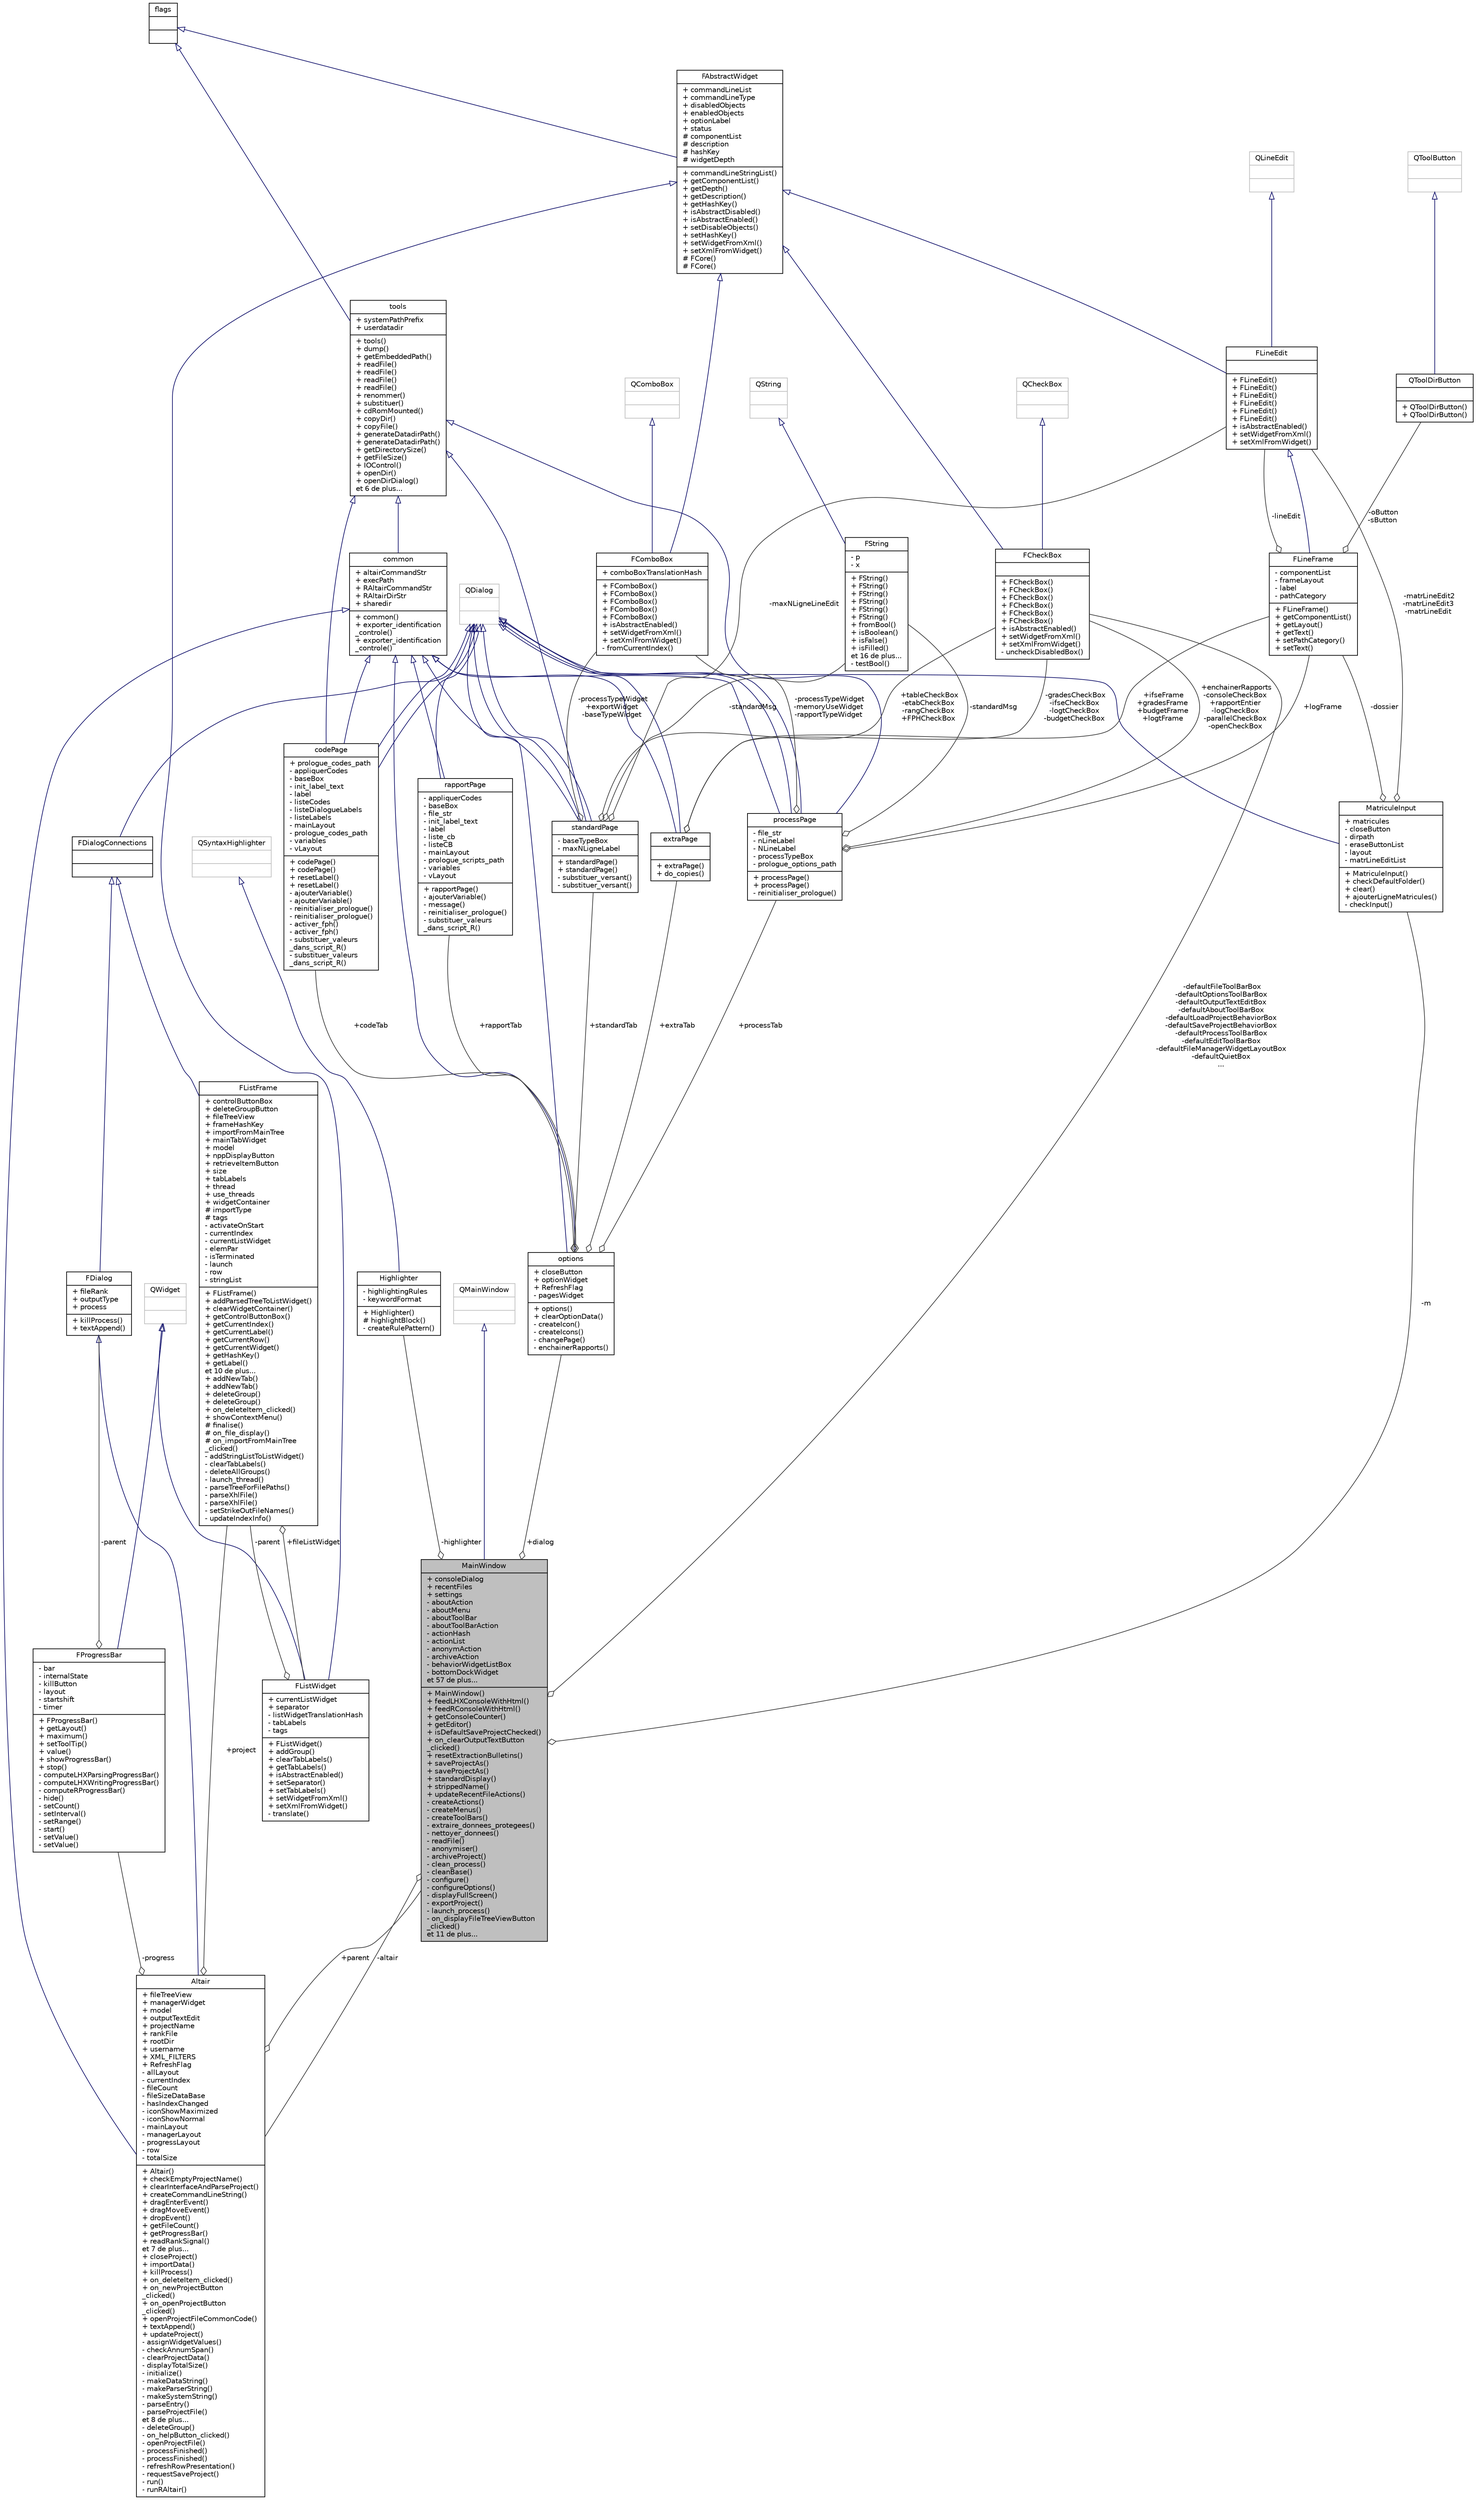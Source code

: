 digraph "MainWindow"
{
 // INTERACTIVE_SVG=YES
  edge [fontname="Helvetica",fontsize="10",labelfontname="Helvetica",labelfontsize="10"];
  node [fontname="Helvetica",fontsize="10",shape=record];
  Node2 [label="{MainWindow\n|+ consoleDialog\l+ recentFiles\l+ settings\l- aboutAction\l- aboutMenu\l- aboutToolBar\l- aboutToolBarAction\l- actionHash\l- actionList\l- anonymAction\l- archiveAction\l- behaviorWidgetListBox\l- bottomDockWidget\let 57 de plus...\l|+ MainWindow()\l+ feedLHXConsoleWithHtml()\l+ feedRConsoleWithHtml()\l+ getConsoleCounter()\l+ getEditor()\l+ isDefaultSaveProjectChecked()\l+ on_clearOutputTextButton\l_clicked()\l+ resetExtractionBulletins()\l+ saveProjectAs()\l+ saveProjectAs()\l+ standardDisplay()\l+ strippedName()\l+ updateRecentFileActions()\l- createActions()\l- createMenus()\l- createToolBars()\l- extraire_donnees_protegees()\l- nettoyer_donnees()\l- readFile()\l- anonymiser()\l- archiveProject()\l- clean_process()\l- cleanBase()\l- configure()\l- configureOptions()\l- displayFullScreen()\l- exportProject()\l- launch_process()\l- on_displayFileTreeViewButton\l_clicked()\let 11 de plus...\l}",height=0.2,width=0.4,color="black", fillcolor="grey75", style="filled", fontcolor="black"];
  Node3 -> Node2 [dir="back",color="midnightblue",fontsize="10",style="solid",arrowtail="onormal",fontname="Helvetica"];
  Node3 [label="{QMainWindow\n||}",height=0.2,width=0.4,color="grey75", fillcolor="white", style="filled"];
  Node4 -> Node2 [color="grey25",fontsize="10",style="solid",label=" -highlighter" ,arrowhead="odiamond",fontname="Helvetica"];
  Node4 [label="{Highlighter\n|- highlightingRules\l- keywordFormat\l|+ Highlighter()\l# highlightBlock()\l- createRulePattern()\l}",height=0.2,width=0.4,color="black", fillcolor="white", style="filled",URL="$class_highlighter.html"];
  Node5 -> Node4 [dir="back",color="midnightblue",fontsize="10",style="solid",arrowtail="onormal",fontname="Helvetica"];
  Node5 [label="{QSyntaxHighlighter\n||}",height=0.2,width=0.4,color="grey75", fillcolor="white", style="filled"];
  Node6 -> Node2 [color="grey25",fontsize="10",style="solid",label=" +dialog" ,arrowhead="odiamond",fontname="Helvetica"];
  Node6 [label="{options\n|+ closeButton\l+ optionWidget\l+ RefreshFlag\l- pagesWidget\l|+ options()\l+ clearOptionData()\l- createIcon()\l- createIcons()\l- changePage()\l- enchainerRapports()\l}",height=0.2,width=0.4,color="black", fillcolor="white", style="filled",URL="$classoptions.html",tooltip="Classe de l&#39;onglet Codes, qui permet de saisir manuellement les codes de paye de certaines catégories..."];
  Node7 -> Node6 [dir="back",color="midnightblue",fontsize="10",style="solid",arrowtail="onormal",fontname="Helvetica"];
  Node7 [label="{QDialog\n||}",height=0.2,width=0.4,color="grey75", fillcolor="white", style="filled"];
  Node8 -> Node6 [dir="back",color="midnightblue",fontsize="10",style="solid",arrowtail="onormal",fontname="Helvetica"];
  Node8 [label="{common\n|+ altairCommandStr\l+ execPath\l+ RAltairCommandStr\l+ RAltairDirStr\l+ sharedir\l|+ common()\l+ exporter_identification\l_controle()\l+ exporter_identification\l_controle()\l}",height=0.2,width=0.4,color="black", fillcolor="white", style="filled",URL="$classcommon.html",tooltip="Classe dérivée de la classe tools ajoutant des fonctionnalités de communication de l&#39;interface vers l..."];
  Node9 -> Node8 [dir="back",color="midnightblue",fontsize="10",style="solid",arrowtail="onormal",fontname="Helvetica"];
  Node9 [label="{tools\n|+ systemPathPrefix\l+ userdatadir\l|+ tools()\l+ dump()\l+ getEmbeddedPath()\l+ readFile()\l+ readFile()\l+ readFile()\l+ readFile()\l+ renommer()\l+ substituer()\l+ cdRomMounted()\l+ copyDir()\l+ copyFile()\l+ generateDatadirPath()\l+ generateDatadirPath()\l+ getDirectorySize()\l+ getFileSize()\l+ IOControl()\l+ openDir()\l+ openDirDialog()\let 6 de plus...\l}",height=0.2,width=0.4,color="black", fillcolor="white", style="filled",URL="$classtools.html"];
  Node10 -> Node9 [dir="back",color="midnightblue",fontsize="10",style="solid",arrowtail="onormal",fontname="Helvetica"];
  Node10 [label="{flags\n||}",height=0.2,width=0.4,color="black", fillcolor="white", style="filled",URL="$classflags.html"];
  Node11 -> Node6 [color="grey25",fontsize="10",style="solid",label=" +processTab" ,arrowhead="odiamond",fontname="Helvetica"];
  Node11 [label="{processPage\n|- file_str\l- nLineLabel\l- NLineLabel\l- processTypeBox\l- prologue_options_path\l|+ processPage()\l+ processPage()\l- reinitialiser_prologue()\l}",height=0.2,width=0.4,color="black", fillcolor="white", style="filled",URL="$classprocess_page.html",tooltip="Classe de l&#39;onglet Traitement du dialgue d&#39;options. "];
  Node7 -> Node11 [dir="back",color="midnightblue",fontsize="10",style="solid",arrowtail="onormal",fontname="Helvetica"];
  Node8 -> Node11 [dir="back",color="midnightblue",fontsize="10",style="solid",arrowtail="onormal",fontname="Helvetica"];
  Node7 -> Node11 [dir="back",color="midnightblue",fontsize="10",style="solid",arrowtail="onormal",fontname="Helvetica"];
  Node9 -> Node11 [dir="back",color="midnightblue",fontsize="10",style="solid",arrowtail="onormal",fontname="Helvetica"];
  Node12 -> Node11 [color="grey25",fontsize="10",style="solid",label=" -processTypeWidget\n-memoryUseWidget\n-rapportTypeWidget" ,arrowhead="odiamond",fontname="Helvetica"];
  Node12 [label="{FComboBox\n|+ comboBoxTranslationHash\l|+ FComboBox()\l+ FComboBox()\l+ FComboBox()\l+ FComboBox()\l+ FComboBox()\l+ isAbstractEnabled()\l+ setWidgetFromXml()\l+ setXmlFromWidget()\l- fromCurrentIndex()\l}",height=0.2,width=0.4,color="black", fillcolor="white", style="filled",URL="$class_f_combo_box.html"];
  Node13 -> Node12 [dir="back",color="midnightblue",fontsize="10",style="solid",arrowtail="onormal",fontname="Helvetica"];
  Node13 [label="{QComboBox\n||}",height=0.2,width=0.4,color="grey75", fillcolor="white", style="filled"];
  Node14 -> Node12 [dir="back",color="midnightblue",fontsize="10",style="solid",arrowtail="onormal",fontname="Helvetica"];
  Node14 [label="{FAbstractWidget\n|+ commandLineList\l+ commandLineType\l+ disabledObjects\l+ enabledObjects\l+ optionLabel\l+ status\l# componentList\l# description\l# hashKey\l# widgetDepth\l|+ commandLineStringList()\l+ getComponentList()\l+ getDepth()\l+ getDescription()\l+ getHashKey()\l+ isAbstractDisabled()\l+ isAbstractEnabled()\l+ setDisableObjects()\l+ setHashKey()\l+ setWidgetFromXml()\l+ setXmlFromWidget()\l# FCore()\l# FCore()\l}",height=0.2,width=0.4,color="black", fillcolor="white", style="filled",URL="$class_f_abstract_widget.html"];
  Node10 -> Node14 [dir="back",color="midnightblue",fontsize="10",style="solid",arrowtail="onormal",fontname="Helvetica"];
  Node15 -> Node11 [color="grey25",fontsize="10",style="solid",label=" +logFrame" ,arrowhead="odiamond",fontname="Helvetica"];
  Node15 [label="{FLineFrame\n|- componentList\l- frameLayout\l- label\l- pathCategory\l|+ FLineFrame()\l+ getComponentList()\l+ getLayout()\l+ getText()\l+ setPathCategory()\l+ setText()\l}",height=0.2,width=0.4,color="black", fillcolor="white", style="filled",URL="$class_f_line_frame.html",tooltip="Ligne de saisie de texte FLineEdit enrichie de fonctionnalités. "];
  Node16 -> Node15 [dir="back",color="midnightblue",fontsize="10",style="solid",arrowtail="onormal",fontname="Helvetica"];
  Node16 [label="{FLineEdit\n||+ FLineEdit()\l+ FLineEdit()\l+ FLineEdit()\l+ FLineEdit()\l+ FLineEdit()\l+ FLineEdit()\l+ isAbstractEnabled()\l+ setWidgetFromXml()\l+ setXmlFromWidget()\l}",height=0.2,width=0.4,color="black", fillcolor="white", style="filled",URL="$class_f_line_edit.html"];
  Node17 -> Node16 [dir="back",color="midnightblue",fontsize="10",style="solid",arrowtail="onormal",fontname="Helvetica"];
  Node17 [label="{QLineEdit\n||}",height=0.2,width=0.4,color="grey75", fillcolor="white", style="filled"];
  Node14 -> Node16 [dir="back",color="midnightblue",fontsize="10",style="solid",arrowtail="onormal",fontname="Helvetica"];
  Node18 -> Node15 [color="grey25",fontsize="10",style="solid",label=" -oButton\n-sButton" ,arrowhead="odiamond",fontname="Helvetica"];
  Node18 [label="{QToolDirButton\n||+ QToolDirButton()\l+ QToolDirButton()\l}",height=0.2,width=0.4,color="black", fillcolor="white", style="filled",URL="$class_q_tool_dir_button.html"];
  Node19 -> Node18 [dir="back",color="midnightblue",fontsize="10",style="solid",arrowtail="onormal",fontname="Helvetica"];
  Node19 [label="{QToolButton\n||}",height=0.2,width=0.4,color="grey75", fillcolor="white", style="filled"];
  Node16 -> Node15 [color="grey25",fontsize="10",style="solid",label=" -lineEdit" ,arrowhead="odiamond",fontname="Helvetica"];
  Node20 -> Node11 [color="grey25",fontsize="10",style="solid",label=" -standardMsg" ,arrowhead="odiamond",fontname="Helvetica"];
  Node20 [label="{FString\n|- p\l- x\l|+ FString()\l+ FString()\l+ FString()\l+ FString()\l+ FString()\l+ FString()\l+ fromBool()\l+ isBoolean()\l+ isFalse()\l+ isFilled()\let 16 de plus...\l- testBool()\l}",height=0.2,width=0.4,color="black", fillcolor="white", style="filled",URL="$class_f_string.html",tooltip="Chaîne de caractères fonctionnelle. "];
  Node21 -> Node20 [dir="back",color="midnightblue",fontsize="10",style="solid",arrowtail="onormal",fontname="Helvetica"];
  Node21 [label="{QString\n||}",height=0.2,width=0.4,color="grey75", fillcolor="white", style="filled"];
  Node22 -> Node11 [color="grey25",fontsize="10",style="solid",label=" +enchainerRapports\n-consoleCheckBox\n+rapportEntier\n-logCheckBox\n-parallelCheckBox\n-openCheckBox" ,arrowhead="odiamond",fontname="Helvetica"];
  Node22 [label="{FCheckBox\n||+ FCheckBox()\l+ FCheckBox()\l+ FCheckBox()\l+ FCheckBox()\l+ FCheckBox()\l+ FCheckBox()\l+ isAbstractEnabled()\l+ setWidgetFromXml()\l+ setXmlFromWidget()\l- uncheckDisabledBox()\l}",height=0.2,width=0.4,color="black", fillcolor="white", style="filled",URL="$class_f_check_box.html"];
  Node23 -> Node22 [dir="back",color="midnightblue",fontsize="10",style="solid",arrowtail="onormal",fontname="Helvetica"];
  Node23 [label="{QCheckBox\n||}",height=0.2,width=0.4,color="grey75", fillcolor="white", style="filled"];
  Node14 -> Node22 [dir="back",color="midnightblue",fontsize="10",style="solid",arrowtail="onormal",fontname="Helvetica"];
  Node24 -> Node6 [color="grey25",fontsize="10",style="solid",label=" +standardTab" ,arrowhead="odiamond",fontname="Helvetica"];
  Node24 [label="{standardPage\n|- baseTypeBox\l- maxNLigneLabel\l|+ standardPage()\l+ standardPage()\l- substituer_versant()\l- substituer_versant()\l}",height=0.2,width=0.4,color="black", fillcolor="white", style="filled",URL="$classstandard_page.html",tooltip="Classe de l&#39;onglet \"Format des bases\" du dialogue d&#39;options. "];
  Node7 -> Node24 [dir="back",color="midnightblue",fontsize="10",style="solid",arrowtail="onormal",fontname="Helvetica"];
  Node8 -> Node24 [dir="back",color="midnightblue",fontsize="10",style="solid",arrowtail="onormal",fontname="Helvetica"];
  Node7 -> Node24 [dir="back",color="midnightblue",fontsize="10",style="solid",arrowtail="onormal",fontname="Helvetica"];
  Node9 -> Node24 [dir="back",color="midnightblue",fontsize="10",style="solid",arrowtail="onormal",fontname="Helvetica"];
  Node12 -> Node24 [color="grey25",fontsize="10",style="solid",label=" -processTypeWidget\n+exportWidget\n-baseTypeWidget" ,arrowhead="odiamond",fontname="Helvetica"];
  Node20 -> Node24 [color="grey25",fontsize="10",style="solid",label=" -standardMsg" ,arrowhead="odiamond",fontname="Helvetica"];
  Node16 -> Node24 [color="grey25",fontsize="10",style="solid",label=" -maxNLigneLineEdit" ,arrowhead="odiamond",fontname="Helvetica"];
  Node22 -> Node24 [color="grey25",fontsize="10",style="solid",label=" +tableCheckBox\n-etabCheckBox\n-rangCheckBox\n+FPHCheckBox" ,arrowhead="odiamond",fontname="Helvetica"];
  Node25 -> Node6 [color="grey25",fontsize="10",style="solid",label=" +extraTab" ,arrowhead="odiamond",fontname="Helvetica"];
  Node25 [label="{extraPage\n||+ extraPage()\l+ do_copies()\l}",height=0.2,width=0.4,color="black", fillcolor="white", style="filled",URL="$classextra_page.html",tooltip="Classe de l&#39;onglet Extra permettant d&#39;importer les fichiers auxiliaires optionnels (correspondance bu..."];
  Node7 -> Node25 [dir="back",color="midnightblue",fontsize="10",style="solid",arrowtail="onormal",fontname="Helvetica"];
  Node8 -> Node25 [dir="back",color="midnightblue",fontsize="10",style="solid",arrowtail="onormal",fontname="Helvetica"];
  Node15 -> Node25 [color="grey25",fontsize="10",style="solid",label=" +ifseFrame\n+gradesFrame\n+budgetFrame\n+logtFrame" ,arrowhead="odiamond",fontname="Helvetica"];
  Node22 -> Node25 [color="grey25",fontsize="10",style="solid",label=" -gradesCheckBox\n-ifseCheckBox\n-logtCheckBox\n-budgetCheckBox" ,arrowhead="odiamond",fontname="Helvetica"];
  Node26 -> Node6 [color="grey25",fontsize="10",style="solid",label=" +rapportTab" ,arrowhead="odiamond",fontname="Helvetica"];
  Node26 [label="{rapportPage\n|- appliquerCodes\l- baseBox\l- file_str\l- init_label_text\l- label\l- liste_cb\l- listeCB\l- mainLayout\l- prologue_scripts_path\l- variables\l- vLayout\l|+ rapportPage()\l- ajouterVariable()\l- message()\l- reinitialiser_prologue()\l- substituer_valeurs\l_dans_script_R()\l}",height=0.2,width=0.4,color="black", fillcolor="white", style="filled",URL="$classrapport_page.html"];
  Node7 -> Node26 [dir="back",color="midnightblue",fontsize="10",style="solid",arrowtail="onormal",fontname="Helvetica"];
  Node8 -> Node26 [dir="back",color="midnightblue",fontsize="10",style="solid",arrowtail="onormal",fontname="Helvetica"];
  Node27 -> Node6 [color="grey25",fontsize="10",style="solid",label=" +codeTab" ,arrowhead="odiamond",fontname="Helvetica"];
  Node27 [label="{codePage\n|+ prologue_codes_path\l- appliquerCodes\l- baseBox\l- init_label_text\l- label\l- listeCodes\l- listeDialogueLabels\l- listeLabels\l- mainLayout\l- prologue_codes_path\l- variables\l- vLayout\l|+ codePage()\l+ codePage()\l+ resetLabel()\l+ resetLabel()\l- ajouterVariable()\l- ajouterVariable()\l- reinitialiser_prologue()\l- reinitialiser_prologue()\l- activer_fph()\l- activer_fph()\l- substituer_valeurs\l_dans_script_R()\l- substituer_valeurs\l_dans_script_R()\l}",height=0.2,width=0.4,color="black", fillcolor="white", style="filled",URL="$classcode_page.html",tooltip="Classe de l&#39;onglet Codes permettant d&#39;exporter des codes de paye manuellement spécifiés vers les scri..."];
  Node7 -> Node27 [dir="back",color="midnightblue",fontsize="10",style="solid",arrowtail="onormal",fontname="Helvetica"];
  Node8 -> Node27 [dir="back",color="midnightblue",fontsize="10",style="solid",arrowtail="onormal",fontname="Helvetica"];
  Node7 -> Node27 [dir="back",color="midnightblue",fontsize="10",style="solid",arrowtail="onormal",fontname="Helvetica"];
  Node9 -> Node27 [dir="back",color="midnightblue",fontsize="10",style="solid",arrowtail="onormal",fontname="Helvetica"];
  Node28 -> Node2 [color="grey25",fontsize="10",style="solid",label=" -m" ,arrowhead="odiamond",fontname="Helvetica"];
  Node28 [label="{MatriculeInput\n|+ matricules\l- closeButton\l- dirpath\l- eraseButtonList\l- layout\l- matrLineEditList\l|+ MatriculeInput()\l+ checkDefaultFolder()\l+ clear()\l+ ajouterLigneMatricules()\l- checkInput()\l}",height=0.2,width=0.4,color="black", fillcolor="white", style="filled",URL="$class_matricule_input.html",tooltip="Classe permettant de construire un dialogue d&#39;extraction des bulletins de paye par matricule..."];
  Node7 -> Node28 [dir="back",color="midnightblue",fontsize="10",style="solid",arrowtail="onormal",fontname="Helvetica"];
  Node15 -> Node28 [color="grey25",fontsize="10",style="solid",label=" -dossier" ,arrowhead="odiamond",fontname="Helvetica"];
  Node16 -> Node28 [color="grey25",fontsize="10",style="solid",label=" -matrLineEdit2\n-matrLineEdit3\n-matrLineEdit" ,arrowhead="odiamond",fontname="Helvetica"];
  Node22 -> Node2 [color="grey25",fontsize="10",style="solid",label=" -defaultFileToolBarBox\n-defaultOptionsToolBarBox\n-defaultOutputTextEditBox\n-defaultAboutToolBarBox\n-defaultLoadProjectBehaviorBox\n-defaultSaveProjectBehaviorBox\n-defaultProcessToolBarBox\n-defaultEditToolBarBox\n-defaultFileManagerWidgetLayoutBox\n-defaultQuietBox\n..." ,arrowhead="odiamond",fontname="Helvetica"];
  Node29 -> Node2 [color="grey25",fontsize="10",style="solid",label=" -altair" ,arrowhead="odiamond",fontname="Helvetica"];
  Node29 [label="{Altair\n|+ fileTreeView\l+ managerWidget\l+ model\l+ outputTextEdit\l+ projectName\l+ rankFile\l+ rootDir\l+ username\l+ XML_FILTERS\l+ RefreshFlag\l- allLayout\l- currentIndex\l- fileCount\l- fileSizeDataBase\l- hasIndexChanged\l- iconShowMaximized\l- iconShowNormal\l- mainLayout\l- managerLayout\l- progressLayout\l- row\l- totalSize\l|+ Altair()\l+ checkEmptyProjectName()\l+ clearInterfaceAndParseProject()\l+ createCommandLineString()\l+ dragEnterEvent()\l+ dragMoveEvent()\l+ dropEvent()\l+ getFileCount()\l+ getProgressBar()\l+ readRankSignal()\let 7 de plus...\l+ closeProject()\l+ importData()\l+ killProcess()\l+ on_deleteItem_clicked()\l+ on_newProjectButton\l_clicked()\l+ on_openProjectButton\l_clicked()\l+ openProjectFileCommonCode()\l+ textAppend()\l+ updateProject()\l- assignWidgetValues()\l- checkAnnumSpan()\l- clearProjectData()\l- displayTotalSize()\l- initialize()\l- makeDataString()\l- makeParserString()\l- makeSystemString()\l- parseEntry()\l- parseProjectFile()\let 8 de plus...\l- deleteGroup()\l- on_helpButton_clicked()\l- openProjectFile()\l- processFinished()\l- processFinished()\l- refreshRowPresentation()\l- requestSaveProject()\l- run()\l- runRAltair()\l}",height=0.2,width=0.4,color="black", fillcolor="white", style="filled",URL="$class_altair.html",tooltip="Classe Altair, agent de la classe MainWindow qui implémente les fonctions globales de l&#39;interface gra..."];
  Node30 -> Node29 [dir="back",color="midnightblue",fontsize="10",style="solid",arrowtail="onormal",fontname="Helvetica"];
  Node30 [label="{FDialog\n|+ fileRank\l+ outputType\l+ process\l|+ killProcess()\l+ textAppend()\l}",height=0.2,width=0.4,color="black", fillcolor="white", style="filled",URL="$class_f_dialog.html"];
  Node31 -> Node30 [dir="back",color="midnightblue",fontsize="10",style="solid",arrowtail="onormal",fontname="Helvetica"];
  Node31 [label="{FDialogConnections\n||}",height=0.2,width=0.4,color="black", fillcolor="white", style="filled",URL="$class_f_dialog_connections.html"];
  Node7 -> Node31 [dir="back",color="midnightblue",fontsize="10",style="solid",arrowtail="onormal",fontname="Helvetica"];
  Node8 -> Node29 [dir="back",color="midnightblue",fontsize="10",style="solid",arrowtail="onormal",fontname="Helvetica"];
  Node32 -> Node29 [color="grey25",fontsize="10",style="solid",label=" -progress" ,arrowhead="odiamond",fontname="Helvetica"];
  Node32 [label="{FProgressBar\n|- bar\l- internalState\l- killButton\l- layout\l- startshift\l- timer\l|+ FProgressBar()\l+ getLayout()\l+ maximum()\l+ setToolTip()\l+ value()\l+ showProgressBar()\l+ stop()\l- computeLHXParsingProgressBar()\l- computeLHXWritingProgressBar()\l- computeRProgressBar()\l- hide()\l- setCount()\l- setInterval()\l- setRange()\l- start()\l- setValue()\l- setValue()\l}",height=0.2,width=0.4,color="black", fillcolor="white", style="filled",URL="$class_f_progress_bar.html"];
  Node33 -> Node32 [dir="back",color="midnightblue",fontsize="10",style="solid",arrowtail="onormal",fontname="Helvetica"];
  Node33 [label="{QWidget\n||}",height=0.2,width=0.4,color="grey75", fillcolor="white", style="filled"];
  Node30 -> Node32 [color="grey25",fontsize="10",style="solid",label=" -parent" ,arrowhead="odiamond",fontname="Helvetica"];
  Node34 -> Node29 [color="grey25",fontsize="10",style="solid",label=" +project" ,arrowhead="odiamond",fontname="Helvetica"];
  Node34 [label="{FListFrame\n|+ controlButtonBox\l+ deleteGroupButton\l+ fileTreeView\l+ frameHashKey\l+ importFromMainTree\l+ mainTabWidget\l+ model\l+ nppDisplayButton\l+ retrieveItemButton\l+ size\l+ tabLabels\l+ thread\l+ use_threads\l+ widgetContainer\l# importType\l# tags\l- activateOnStart\l- currentIndex\l- currentListWidget\l- elemPar\l- isTerminated\l- launch\l- row\l- stringList\l|+ FListFrame()\l+ addParsedTreeToListWidget()\l+ clearWidgetContainer()\l+ getControlButtonBox()\l+ getCurrentIndex()\l+ getCurrentLabel()\l+ getCurrentRow()\l+ getCurrentWidget()\l+ getHashKey()\l+ getLabel()\let 10 de plus...\l+ addNewTab()\l+ addNewTab()\l+ deleteGroup()\l+ deleteGroup()\l+ on_deleteItem_clicked()\l+ showContextMenu()\l# finalise()\l# on_file_display()\l# on_importFromMainTree\l_clicked()\l- addStringListToListWidget()\l- clearTabLabels()\l- deleteAllGroups()\l- launch_thread()\l- parseTreeForFilePaths()\l- parseXhlFile()\l- parseXhlFile()\l- setStrikeOutFileNames()\l- updateIndexInfo()\l}",height=0.2,width=0.4,color="black", fillcolor="white", style="filled",URL="$class_f_list_frame.html"];
  Node31 -> Node34 [dir="back",color="midnightblue",fontsize="10",style="solid",arrowtail="onormal",fontname="Helvetica"];
  Node35 -> Node34 [color="grey25",fontsize="10",style="solid",label=" +fileListWidget" ,arrowhead="odiamond",fontname="Helvetica"];
  Node35 [label="{FListWidget\n|+ currentListWidget\l+ separator\l- listWidgetTranslationHash\l- tabLabels\l- tags\l|+ FListWidget()\l+ addGroup()\l+ clearTabLabels()\l+ getTabLabels()\l+ isAbstractEnabled()\l+ setSeparator()\l+ setTabLabels()\l+ setWidgetFromXml()\l+ setXmlFromWidget()\l- translate()\l}",height=0.2,width=0.4,color="black", fillcolor="white", style="filled",URL="$class_f_list_widget.html"];
  Node33 -> Node35 [dir="back",color="midnightblue",fontsize="10",style="solid",arrowtail="onormal",fontname="Helvetica"];
  Node14 -> Node35 [dir="back",color="midnightblue",fontsize="10",style="solid",arrowtail="onormal",fontname="Helvetica"];
  Node34 -> Node35 [color="grey25",fontsize="10",style="solid",label=" -parent" ,arrowhead="odiamond",fontname="Helvetica"];
  Node2 -> Node29 [color="grey25",fontsize="10",style="solid",label=" +parent" ,arrowhead="odiamond",fontname="Helvetica"];
}
